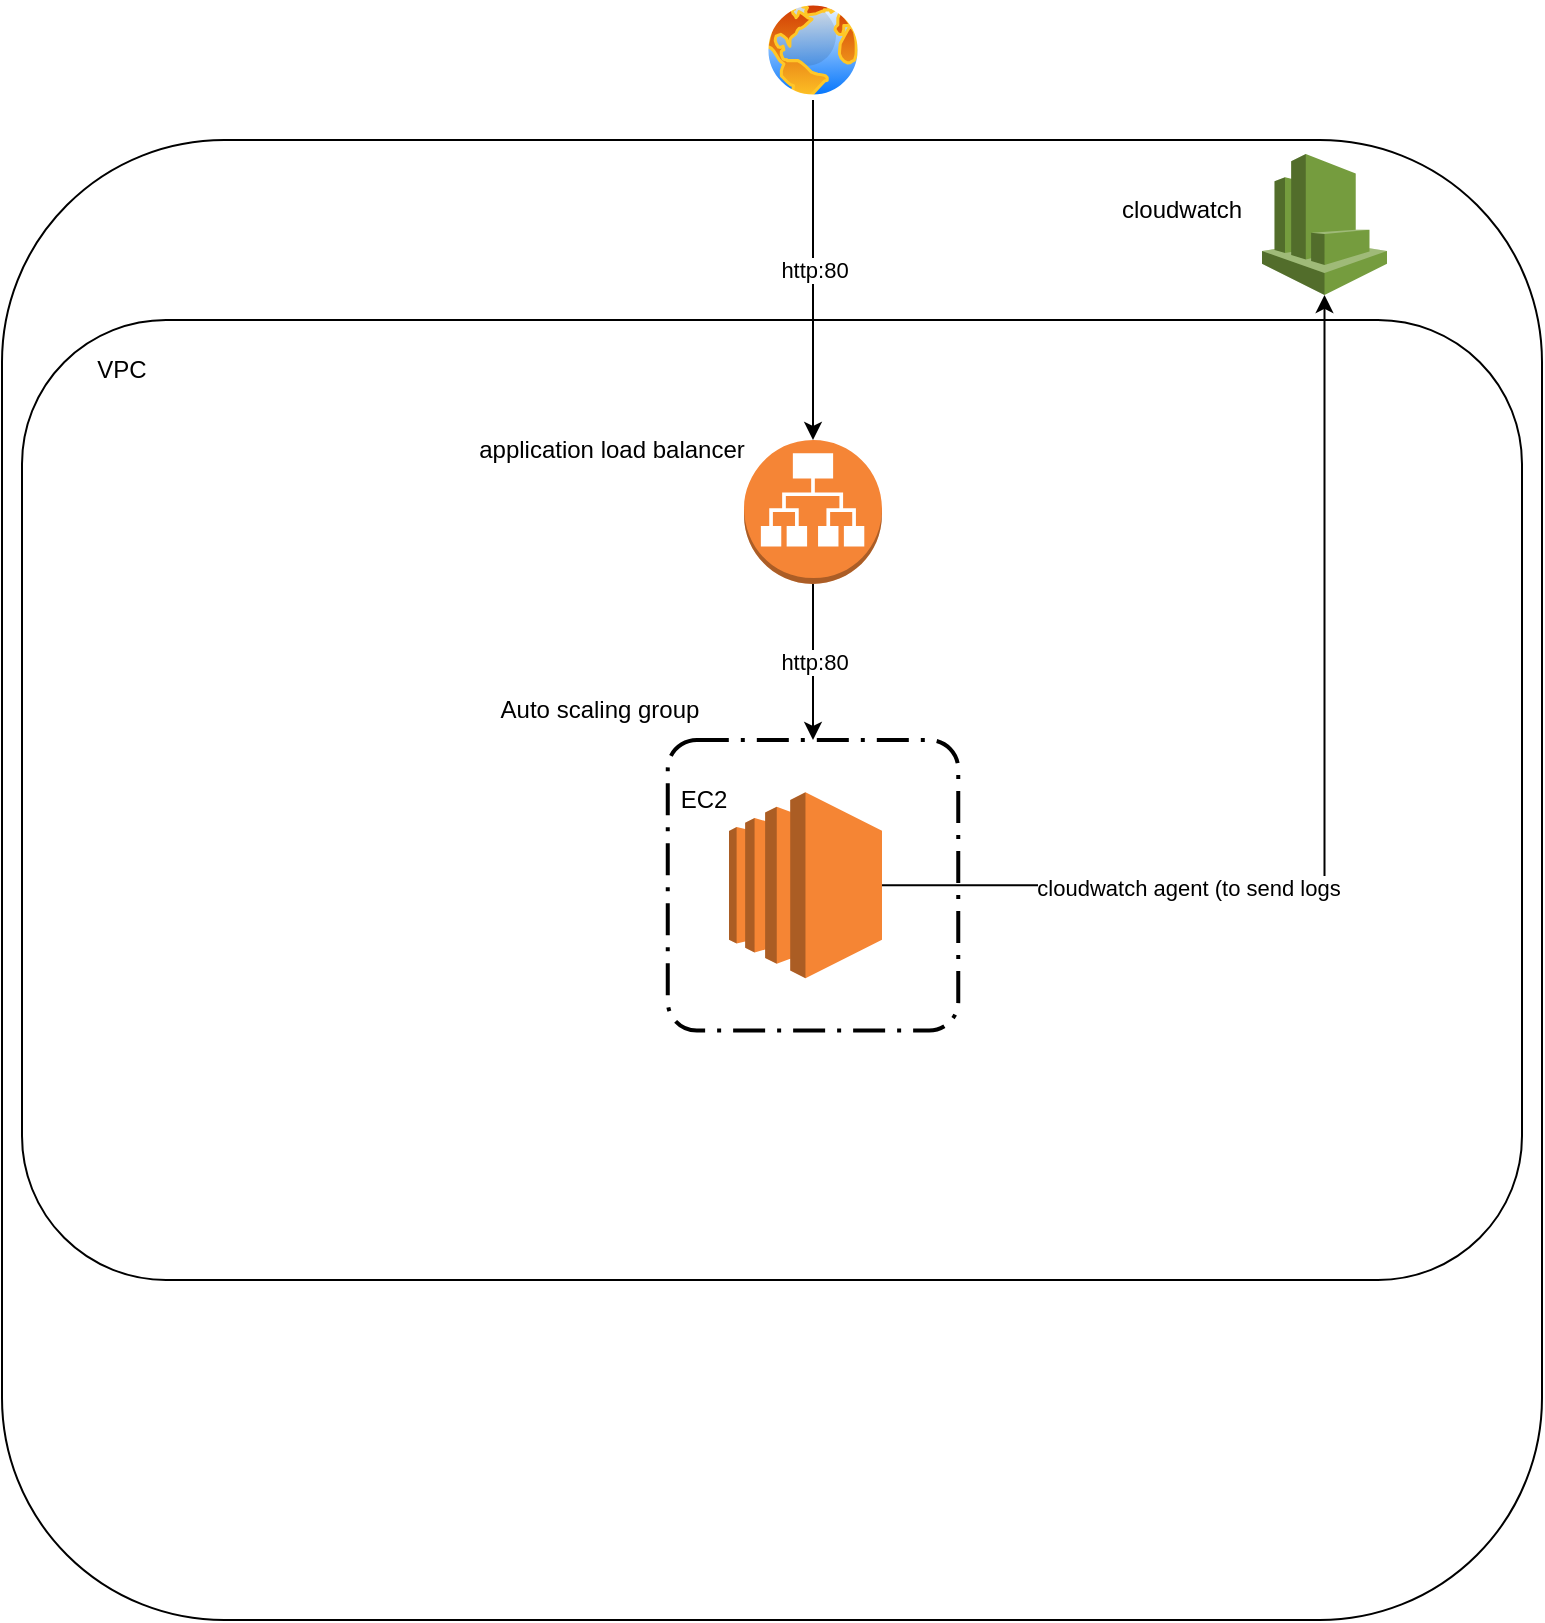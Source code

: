 <mxfile version="21.2.9" type="github">
  <diagram id="R2lEEEUBdFMjLlhIrx00" name="Page-1">
    <mxGraphModel dx="1114" dy="1688" grid="1" gridSize="10" guides="1" tooltips="1" connect="1" arrows="1" fold="1" page="1" pageScale="1" pageWidth="850" pageHeight="1100" math="0" shadow="0" extFonts="Permanent Marker^https://fonts.googleapis.com/css?family=Permanent+Marker">
      <root>
        <mxCell id="0" />
        <mxCell id="1" parent="0" />
        <mxCell id="-KVNnS1zJck9LHDw2q6c-11" value="" style="rounded=1;whiteSpace=wrap;html=1;fillColor=none;" vertex="1" parent="1">
          <mxGeometry x="20" y="60" width="770" height="740" as="geometry" />
        </mxCell>
        <mxCell id="-KVNnS1zJck9LHDw2q6c-1" value="" style="rounded=1;whiteSpace=wrap;html=1;" vertex="1" parent="1">
          <mxGeometry x="30" y="150" width="750" height="480" as="geometry" />
        </mxCell>
        <mxCell id="-KVNnS1zJck9LHDw2q6c-2" value="VPC" style="text;html=1;strokeColor=none;fillColor=none;align=center;verticalAlign=middle;whiteSpace=wrap;rounded=0;" vertex="1" parent="1">
          <mxGeometry x="50" y="160" width="60" height="30" as="geometry" />
        </mxCell>
        <mxCell id="-KVNnS1zJck9LHDw2q6c-4" value="" style="image;aspect=fixed;perimeter=ellipsePerimeter;html=1;align=center;shadow=0;dashed=0;spacingTop=3;image=img/lib/active_directory/internet_globe.svg;" vertex="1" parent="1">
          <mxGeometry x="400.51" y="-10" width="50" height="50" as="geometry" />
        </mxCell>
        <mxCell id="-KVNnS1zJck9LHDw2q6c-5" value="" style="outlineConnect=0;dashed=0;verticalLabelPosition=bottom;verticalAlign=top;align=center;html=1;shape=mxgraph.aws3.application_load_balancer;fillColor=#F58536;gradientColor=none;" vertex="1" parent="1">
          <mxGeometry x="391" y="210" width="69" height="72" as="geometry" />
        </mxCell>
        <mxCell id="-KVNnS1zJck9LHDw2q6c-6" value="http:80" style="endArrow=classic;html=1;rounded=0;exitX=0.5;exitY=1;exitDx=0;exitDy=0;" edge="1" parent="1" source="-KVNnS1zJck9LHDw2q6c-4" target="-KVNnS1zJck9LHDw2q6c-5">
          <mxGeometry width="50" height="50" relative="1" as="geometry">
            <mxPoint x="410" y="240" as="sourcePoint" />
            <mxPoint x="460" y="190" as="targetPoint" />
          </mxGeometry>
        </mxCell>
        <mxCell id="-KVNnS1zJck9LHDw2q6c-7" value="" style="rounded=1;arcSize=10;dashed=1;fillColor=none;gradientColor=none;dashPattern=8 3 1 3;strokeWidth=2;" vertex="1" parent="1">
          <mxGeometry x="352.88" y="360" width="145.25" height="145.25" as="geometry" />
        </mxCell>
        <mxCell id="-KVNnS1zJck9LHDw2q6c-8" value="http:80&lt;br&gt;" style="endArrow=classic;html=1;rounded=0;exitX=0.5;exitY=1;exitDx=0;exitDy=0;exitPerimeter=0;" edge="1" parent="1" source="-KVNnS1zJck9LHDw2q6c-5" target="-KVNnS1zJck9LHDw2q6c-7">
          <mxGeometry width="50" height="50" relative="1" as="geometry">
            <mxPoint x="410" y="370" as="sourcePoint" />
            <mxPoint x="460" y="320" as="targetPoint" />
          </mxGeometry>
        </mxCell>
        <mxCell id="-KVNnS1zJck9LHDw2q6c-16" style="edgeStyle=orthogonalEdgeStyle;rounded=0;orthogonalLoop=1;jettySize=auto;html=1;exitX=1;exitY=0.5;exitDx=0;exitDy=0;exitPerimeter=0;" edge="1" parent="1" source="-KVNnS1zJck9LHDw2q6c-9" target="-KVNnS1zJck9LHDw2q6c-10">
          <mxGeometry relative="1" as="geometry" />
        </mxCell>
        <mxCell id="-KVNnS1zJck9LHDw2q6c-18" value="cloudwatch agent (to send logs" style="edgeLabel;html=1;align=center;verticalAlign=middle;resizable=0;points=[];" vertex="1" connectable="0" parent="-KVNnS1zJck9LHDw2q6c-16">
          <mxGeometry x="-0.409" y="-1" relative="1" as="geometry">
            <mxPoint as="offset" />
          </mxGeometry>
        </mxCell>
        <mxCell id="-KVNnS1zJck9LHDw2q6c-9" value="" style="outlineConnect=0;dashed=0;verticalLabelPosition=bottom;verticalAlign=top;align=center;html=1;shape=mxgraph.aws3.ec2;fillColor=#F58534;gradientColor=none;" vertex="1" parent="1">
          <mxGeometry x="383.5" y="386.13" width="76.5" height="93" as="geometry" />
        </mxCell>
        <mxCell id="-KVNnS1zJck9LHDw2q6c-10" value="" style="outlineConnect=0;dashed=0;verticalLabelPosition=bottom;verticalAlign=top;align=center;html=1;shape=mxgraph.aws3.cloudwatch;fillColor=#759C3E;gradientColor=none;" vertex="1" parent="1">
          <mxGeometry x="650" y="67" width="62.5" height="70.45" as="geometry" />
        </mxCell>
        <mxCell id="-KVNnS1zJck9LHDw2q6c-12" value="Auto scaling group" style="text;html=1;strokeColor=none;fillColor=none;align=center;verticalAlign=middle;whiteSpace=wrap;rounded=0;" vertex="1" parent="1">
          <mxGeometry x="253.5" y="330" width="130" height="30" as="geometry" />
        </mxCell>
        <mxCell id="-KVNnS1zJck9LHDw2q6c-13" value="application load balancer" style="text;html=1;strokeColor=none;fillColor=none;align=center;verticalAlign=middle;whiteSpace=wrap;rounded=0;" vertex="1" parent="1">
          <mxGeometry x="240" y="200" width="170" height="30" as="geometry" />
        </mxCell>
        <mxCell id="-KVNnS1zJck9LHDw2q6c-14" value="EC2" style="text;html=1;strokeColor=none;fillColor=none;align=center;verticalAlign=middle;whiteSpace=wrap;rounded=0;" vertex="1" parent="1">
          <mxGeometry x="340.51" y="375" width="60" height="30" as="geometry" />
        </mxCell>
        <mxCell id="-KVNnS1zJck9LHDw2q6c-19" value="cloudwatch" style="text;html=1;strokeColor=none;fillColor=none;align=center;verticalAlign=middle;whiteSpace=wrap;rounded=0;" vertex="1" parent="1">
          <mxGeometry x="580" y="80" width="60" height="30" as="geometry" />
        </mxCell>
      </root>
    </mxGraphModel>
  </diagram>
</mxfile>
